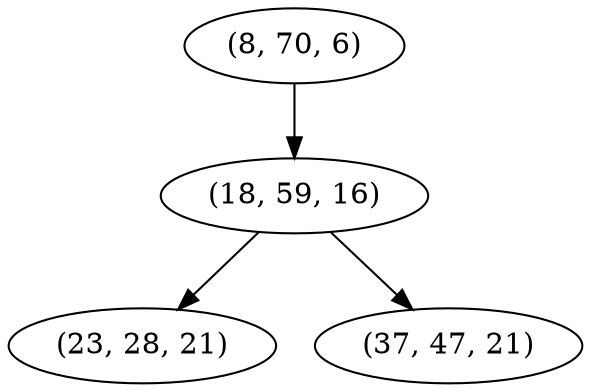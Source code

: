 digraph tree {
    "(8, 70, 6)";
    "(18, 59, 16)";
    "(23, 28, 21)";
    "(37, 47, 21)";
    "(8, 70, 6)" -> "(18, 59, 16)";
    "(18, 59, 16)" -> "(23, 28, 21)";
    "(18, 59, 16)" -> "(37, 47, 21)";
}
